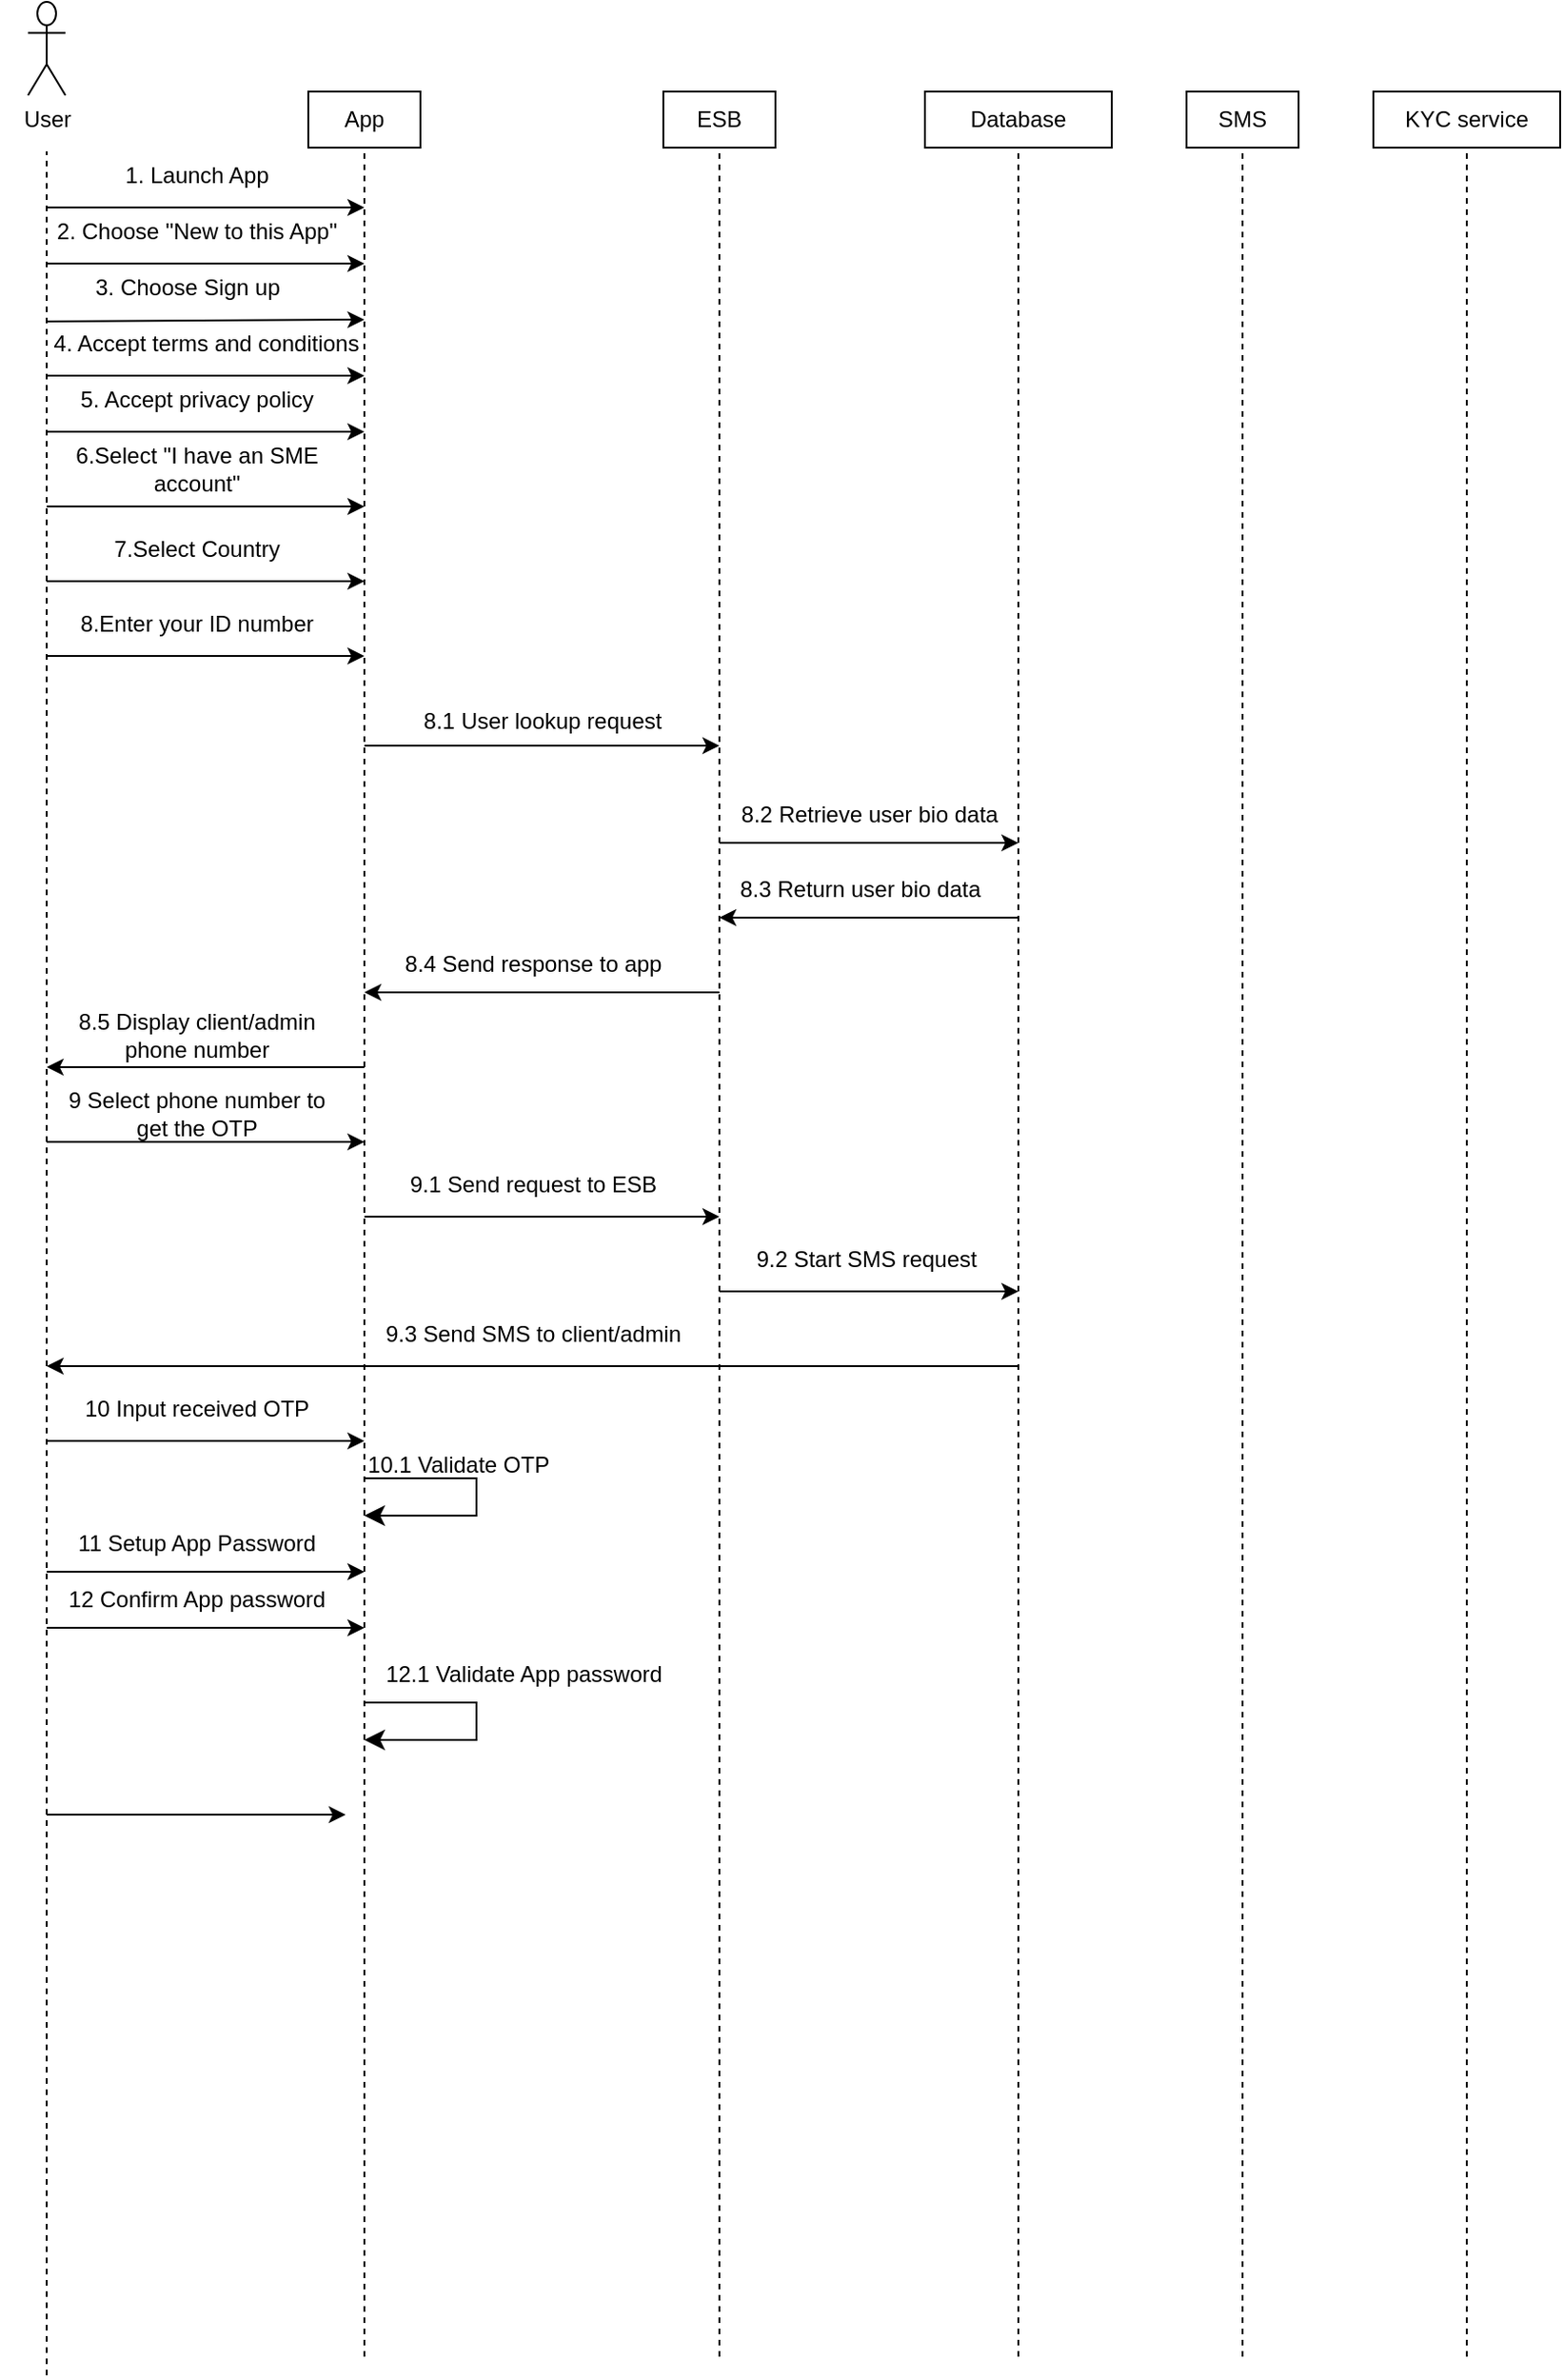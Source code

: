 <mxfile version="21.2.1" type="github">
  <diagram id="C5RBs43oDa-KdzZeNtuy" name="Page-1">
    <mxGraphModel dx="880" dy="1645" grid="1" gridSize="10" guides="1" tooltips="1" connect="1" arrows="1" fold="1" page="1" pageScale="1" pageWidth="827" pageHeight="1169" math="0" shadow="0">
      <root>
        <mxCell id="WIyWlLk6GJQsqaUBKTNV-0" />
        <mxCell id="WIyWlLk6GJQsqaUBKTNV-1" parent="WIyWlLk6GJQsqaUBKTNV-0" />
        <mxCell id="Jld1LGPgW5Q3hscS3iwY-0" value="" style="endArrow=none;dashed=1;html=1;rounded=0;" edge="1" parent="WIyWlLk6GJQsqaUBKTNV-1">
          <mxGeometry width="50" height="50" relative="1" as="geometry">
            <mxPoint x="120" y="1220" as="sourcePoint" />
            <mxPoint x="120" y="30" as="targetPoint" />
            <Array as="points" />
          </mxGeometry>
        </mxCell>
        <mxCell id="Jld1LGPgW5Q3hscS3iwY-1" value="" style="endArrow=none;dashed=1;html=1;rounded=0;" edge="1" parent="WIyWlLk6GJQsqaUBKTNV-1">
          <mxGeometry width="50" height="50" relative="1" as="geometry">
            <mxPoint x="290" y="1210" as="sourcePoint" />
            <mxPoint x="290" y="30" as="targetPoint" />
            <Array as="points" />
          </mxGeometry>
        </mxCell>
        <mxCell id="Jld1LGPgW5Q3hscS3iwY-2" value="" style="endArrow=none;dashed=1;html=1;rounded=0;" edge="1" parent="WIyWlLk6GJQsqaUBKTNV-1">
          <mxGeometry width="50" height="50" relative="1" as="geometry">
            <mxPoint x="880" y="1210" as="sourcePoint" />
            <mxPoint x="880" y="28" as="targetPoint" />
            <Array as="points" />
          </mxGeometry>
        </mxCell>
        <mxCell id="Jld1LGPgW5Q3hscS3iwY-3" value="" style="endArrow=none;dashed=1;html=1;rounded=0;" edge="1" parent="WIyWlLk6GJQsqaUBKTNV-1">
          <mxGeometry width="50" height="50" relative="1" as="geometry">
            <mxPoint x="640" y="1210" as="sourcePoint" />
            <mxPoint x="640" y="28" as="targetPoint" />
            <Array as="points" />
          </mxGeometry>
        </mxCell>
        <mxCell id="Jld1LGPgW5Q3hscS3iwY-4" value="" style="endArrow=none;dashed=1;html=1;rounded=0;" edge="1" parent="WIyWlLk6GJQsqaUBKTNV-1">
          <mxGeometry width="50" height="50" relative="1" as="geometry">
            <mxPoint x="760" y="1210" as="sourcePoint" />
            <mxPoint x="760" y="28" as="targetPoint" />
            <Array as="points">
              <mxPoint x="760" y="238" />
            </Array>
          </mxGeometry>
        </mxCell>
        <mxCell id="Jld1LGPgW5Q3hscS3iwY-5" value="" style="endArrow=none;dashed=1;html=1;rounded=0;" edge="1" parent="WIyWlLk6GJQsqaUBKTNV-1">
          <mxGeometry width="50" height="50" relative="1" as="geometry">
            <mxPoint x="480" y="1210" as="sourcePoint" />
            <mxPoint x="480" y="30" as="targetPoint" />
            <Array as="points" />
          </mxGeometry>
        </mxCell>
        <mxCell id="Jld1LGPgW5Q3hscS3iwY-6" value="" style="endArrow=classic;html=1;rounded=0;" edge="1" parent="WIyWlLk6GJQsqaUBKTNV-1">
          <mxGeometry width="50" height="50" relative="1" as="geometry">
            <mxPoint x="120" y="60" as="sourcePoint" />
            <mxPoint x="290" y="60" as="targetPoint" />
          </mxGeometry>
        </mxCell>
        <mxCell id="Jld1LGPgW5Q3hscS3iwY-7" value="" style="endArrow=classic;html=1;rounded=0;" edge="1" parent="WIyWlLk6GJQsqaUBKTNV-1">
          <mxGeometry width="50" height="50" relative="1" as="geometry">
            <mxPoint x="120" y="90" as="sourcePoint" />
            <mxPoint x="290" y="90" as="targetPoint" />
          </mxGeometry>
        </mxCell>
        <mxCell id="Jld1LGPgW5Q3hscS3iwY-8" value="" style="endArrow=classic;html=1;rounded=0;" edge="1" parent="WIyWlLk6GJQsqaUBKTNV-1">
          <mxGeometry width="50" height="50" relative="1" as="geometry">
            <mxPoint x="120" y="121" as="sourcePoint" />
            <mxPoint x="290" y="120" as="targetPoint" />
          </mxGeometry>
        </mxCell>
        <mxCell id="Jld1LGPgW5Q3hscS3iwY-9" value="" style="endArrow=classic;html=1;rounded=0;" edge="1" parent="WIyWlLk6GJQsqaUBKTNV-1">
          <mxGeometry width="50" height="50" relative="1" as="geometry">
            <mxPoint x="120" y="300" as="sourcePoint" />
            <mxPoint x="290" y="300" as="targetPoint" />
            <Array as="points">
              <mxPoint x="210" y="300" />
            </Array>
          </mxGeometry>
        </mxCell>
        <mxCell id="Jld1LGPgW5Q3hscS3iwY-10" value="" style="endArrow=classic;html=1;rounded=0;" edge="1" parent="WIyWlLk6GJQsqaUBKTNV-1">
          <mxGeometry width="50" height="50" relative="1" as="geometry">
            <mxPoint x="120" y="220" as="sourcePoint" />
            <mxPoint x="290" y="220" as="targetPoint" />
            <Array as="points">
              <mxPoint x="210" y="220" />
            </Array>
          </mxGeometry>
        </mxCell>
        <mxCell id="Jld1LGPgW5Q3hscS3iwY-11" value="" style="endArrow=classic;html=1;rounded=0;" edge="1" parent="WIyWlLk6GJQsqaUBKTNV-1">
          <mxGeometry width="50" height="50" relative="1" as="geometry">
            <mxPoint x="120" y="150" as="sourcePoint" />
            <mxPoint x="290" y="150" as="targetPoint" />
            <Array as="points">
              <mxPoint x="200" y="150" />
            </Array>
          </mxGeometry>
        </mxCell>
        <mxCell id="Jld1LGPgW5Q3hscS3iwY-12" value="" style="endArrow=classic;html=1;rounded=0;" edge="1" parent="WIyWlLk6GJQsqaUBKTNV-1">
          <mxGeometry width="50" height="50" relative="1" as="geometry">
            <mxPoint x="120" y="180" as="sourcePoint" />
            <mxPoint x="290" y="180" as="targetPoint" />
          </mxGeometry>
        </mxCell>
        <mxCell id="Jld1LGPgW5Q3hscS3iwY-13" value="" style="endArrow=classic;html=1;rounded=0;" edge="1" parent="WIyWlLk6GJQsqaUBKTNV-1">
          <mxGeometry width="50" height="50" relative="1" as="geometry">
            <mxPoint x="120" y="260" as="sourcePoint" />
            <mxPoint x="290" y="260" as="targetPoint" />
          </mxGeometry>
        </mxCell>
        <mxCell id="Jld1LGPgW5Q3hscS3iwY-16" value="3. Choose Sign up" style="text;html=1;align=center;verticalAlign=middle;resizable=0;points=[];autosize=1;strokeColor=none;fillColor=none;" vertex="1" parent="WIyWlLk6GJQsqaUBKTNV-1">
          <mxGeometry x="135" y="88" width="120" height="30" as="geometry" />
        </mxCell>
        <mxCell id="Jld1LGPgW5Q3hscS3iwY-25" value="1. Launch App" style="text;html=1;align=center;verticalAlign=middle;resizable=0;points=[];autosize=1;strokeColor=none;fillColor=none;" vertex="1" parent="WIyWlLk6GJQsqaUBKTNV-1">
          <mxGeometry x="150" y="28" width="100" height="30" as="geometry" />
        </mxCell>
        <mxCell id="Jld1LGPgW5Q3hscS3iwY-26" value="2. Choose &quot;New to this App&quot;" style="text;html=1;align=center;verticalAlign=middle;resizable=0;points=[];autosize=1;strokeColor=none;fillColor=none;" vertex="1" parent="WIyWlLk6GJQsqaUBKTNV-1">
          <mxGeometry x="115" y="58" width="170" height="30" as="geometry" />
        </mxCell>
        <mxCell id="Jld1LGPgW5Q3hscS3iwY-27" value="&amp;nbsp; &amp;nbsp;4. Accept terms and conditions" style="text;html=1;align=center;verticalAlign=middle;resizable=0;points=[];autosize=1;strokeColor=none;fillColor=none;" vertex="1" parent="WIyWlLk6GJQsqaUBKTNV-1">
          <mxGeometry x="100" y="118" width="200" height="30" as="geometry" />
        </mxCell>
        <mxCell id="Jld1LGPgW5Q3hscS3iwY-28" value="5. Accept privacy policy" style="text;html=1;align=center;verticalAlign=middle;resizable=0;points=[];autosize=1;strokeColor=none;fillColor=none;" vertex="1" parent="WIyWlLk6GJQsqaUBKTNV-1">
          <mxGeometry x="125" y="148" width="150" height="30" as="geometry" />
        </mxCell>
        <mxCell id="Jld1LGPgW5Q3hscS3iwY-31" value="&amp;nbsp; &amp;nbsp; &amp;nbsp;&lt;br&gt;6.Select &quot;I have an SME&lt;br style=&quot;border-color: var(--border-color);&quot;&gt;account&quot;" style="text;html=1;align=center;verticalAlign=middle;resizable=0;points=[];autosize=1;strokeColor=none;fillColor=none;" vertex="1" parent="WIyWlLk6GJQsqaUBKTNV-1">
          <mxGeometry x="125" y="163" width="150" height="60" as="geometry" />
        </mxCell>
        <mxCell id="Jld1LGPgW5Q3hscS3iwY-32" value="7.Select Country" style="text;html=1;align=center;verticalAlign=middle;resizable=0;points=[];autosize=1;strokeColor=none;fillColor=none;" vertex="1" parent="WIyWlLk6GJQsqaUBKTNV-1">
          <mxGeometry x="145" y="228" width="110" height="30" as="geometry" />
        </mxCell>
        <mxCell id="Jld1LGPgW5Q3hscS3iwY-33" value="8.Enter your ID number" style="text;html=1;align=center;verticalAlign=middle;resizable=0;points=[];autosize=1;strokeColor=none;fillColor=none;" vertex="1" parent="WIyWlLk6GJQsqaUBKTNV-1">
          <mxGeometry x="125" y="268" width="150" height="30" as="geometry" />
        </mxCell>
        <mxCell id="Jld1LGPgW5Q3hscS3iwY-34" value="App" style="rounded=0;whiteSpace=wrap;html=1;" vertex="1" parent="WIyWlLk6GJQsqaUBKTNV-1">
          <mxGeometry x="260" y="-2" width="60" height="30" as="geometry" />
        </mxCell>
        <mxCell id="Jld1LGPgW5Q3hscS3iwY-35" value="User" style="text;html=1;align=center;verticalAlign=middle;resizable=0;points=[];autosize=1;strokeColor=none;fillColor=none;" vertex="1" parent="WIyWlLk6GJQsqaUBKTNV-1">
          <mxGeometry x="95" y="-2" width="50" height="30" as="geometry" />
        </mxCell>
        <mxCell id="Jld1LGPgW5Q3hscS3iwY-36" value="ESB" style="rounded=0;whiteSpace=wrap;html=1;" vertex="1" parent="WIyWlLk6GJQsqaUBKTNV-1">
          <mxGeometry x="450" y="-2" width="60" height="30" as="geometry" />
        </mxCell>
        <mxCell id="Jld1LGPgW5Q3hscS3iwY-37" value="Database" style="rounded=0;whiteSpace=wrap;html=1;" vertex="1" parent="WIyWlLk6GJQsqaUBKTNV-1">
          <mxGeometry x="590" y="-2" width="100" height="30" as="geometry" />
        </mxCell>
        <mxCell id="Jld1LGPgW5Q3hscS3iwY-38" value="SMS" style="rounded=0;whiteSpace=wrap;html=1;" vertex="1" parent="WIyWlLk6GJQsqaUBKTNV-1">
          <mxGeometry x="730" y="-2" width="60" height="30" as="geometry" />
        </mxCell>
        <mxCell id="Jld1LGPgW5Q3hscS3iwY-39" value="KYC service" style="rounded=0;whiteSpace=wrap;html=1;" vertex="1" parent="WIyWlLk6GJQsqaUBKTNV-1">
          <mxGeometry x="830" y="-2" width="100" height="30" as="geometry" />
        </mxCell>
        <mxCell id="Jld1LGPgW5Q3hscS3iwY-40" value="" style="endArrow=classic;html=1;rounded=0;" edge="1" parent="WIyWlLk6GJQsqaUBKTNV-1">
          <mxGeometry width="50" height="50" relative="1" as="geometry">
            <mxPoint x="290" y="348" as="sourcePoint" />
            <mxPoint x="480" y="348" as="targetPoint" />
          </mxGeometry>
        </mxCell>
        <mxCell id="Jld1LGPgW5Q3hscS3iwY-41" value="8.1 User lookup request" style="text;html=1;align=center;verticalAlign=middle;resizable=0;points=[];autosize=1;strokeColor=none;fillColor=none;" vertex="1" parent="WIyWlLk6GJQsqaUBKTNV-1">
          <mxGeometry x="310" y="320" width="150" height="30" as="geometry" />
        </mxCell>
        <mxCell id="Jld1LGPgW5Q3hscS3iwY-43" value="8.2 Retrieve user bio data" style="text;html=1;align=center;verticalAlign=middle;resizable=0;points=[];autosize=1;strokeColor=none;fillColor=none;" vertex="1" parent="WIyWlLk6GJQsqaUBKTNV-1">
          <mxGeometry x="480" y="370" width="160" height="30" as="geometry" />
        </mxCell>
        <mxCell id="Jld1LGPgW5Q3hscS3iwY-44" value="" style="endArrow=classic;html=1;rounded=0;" edge="1" parent="WIyWlLk6GJQsqaUBKTNV-1">
          <mxGeometry width="50" height="50" relative="1" as="geometry">
            <mxPoint x="480" y="400" as="sourcePoint" />
            <mxPoint x="640" y="400" as="targetPoint" />
          </mxGeometry>
        </mxCell>
        <mxCell id="Jld1LGPgW5Q3hscS3iwY-45" value="" style="endArrow=classic;html=1;rounded=0;" edge="1" parent="WIyWlLk6GJQsqaUBKTNV-1">
          <mxGeometry width="50" height="50" relative="1" as="geometry">
            <mxPoint x="640" y="440" as="sourcePoint" />
            <mxPoint x="480" y="440" as="targetPoint" />
          </mxGeometry>
        </mxCell>
        <mxCell id="Jld1LGPgW5Q3hscS3iwY-46" value="8.3&amp;nbsp;Return user bio data" style="text;html=1;align=center;verticalAlign=middle;resizable=0;points=[];autosize=1;strokeColor=none;fillColor=none;" vertex="1" parent="WIyWlLk6GJQsqaUBKTNV-1">
          <mxGeometry x="480" y="410" width="150" height="30" as="geometry" />
        </mxCell>
        <mxCell id="Jld1LGPgW5Q3hscS3iwY-47" value="" style="endArrow=classic;html=1;rounded=0;" edge="1" parent="WIyWlLk6GJQsqaUBKTNV-1">
          <mxGeometry width="50" height="50" relative="1" as="geometry">
            <mxPoint x="480" y="480" as="sourcePoint" />
            <mxPoint x="290" y="480" as="targetPoint" />
          </mxGeometry>
        </mxCell>
        <mxCell id="Jld1LGPgW5Q3hscS3iwY-48" value="8.4 Send response to app" style="text;html=1;align=center;verticalAlign=middle;resizable=0;points=[];autosize=1;strokeColor=none;fillColor=none;" vertex="1" parent="WIyWlLk6GJQsqaUBKTNV-1">
          <mxGeometry x="300" y="450" width="160" height="30" as="geometry" />
        </mxCell>
        <mxCell id="Jld1LGPgW5Q3hscS3iwY-49" value="" style="endArrow=classic;html=1;rounded=0;" edge="1" parent="WIyWlLk6GJQsqaUBKTNV-1">
          <mxGeometry width="50" height="50" relative="1" as="geometry">
            <mxPoint x="290" y="520" as="sourcePoint" />
            <mxPoint x="120" y="520" as="targetPoint" />
          </mxGeometry>
        </mxCell>
        <mxCell id="Jld1LGPgW5Q3hscS3iwY-50" value="8.5 Display client/admin &lt;br&gt;phone number" style="text;html=1;align=center;verticalAlign=middle;resizable=0;points=[];autosize=1;strokeColor=none;fillColor=none;" vertex="1" parent="WIyWlLk6GJQsqaUBKTNV-1">
          <mxGeometry x="125" y="483" width="150" height="40" as="geometry" />
        </mxCell>
        <mxCell id="Jld1LGPgW5Q3hscS3iwY-51" value="" style="endArrow=classic;html=1;rounded=0;" edge="1" parent="WIyWlLk6GJQsqaUBKTNV-1">
          <mxGeometry width="50" height="50" relative="1" as="geometry">
            <mxPoint x="120" y="560" as="sourcePoint" />
            <mxPoint x="290" y="560" as="targetPoint" />
          </mxGeometry>
        </mxCell>
        <mxCell id="Jld1LGPgW5Q3hscS3iwY-56" value="" style="shape=umlActor;verticalLabelPosition=bottom;verticalAlign=top;html=1;outlineConnect=0;" vertex="1" parent="WIyWlLk6GJQsqaUBKTNV-1">
          <mxGeometry x="110" y="-50" width="20" height="50" as="geometry" />
        </mxCell>
        <mxCell id="Jld1LGPgW5Q3hscS3iwY-60" value="9 Select phone number to&lt;br&gt;get the OTP" style="text;html=1;align=center;verticalAlign=middle;resizable=0;points=[];autosize=1;strokeColor=none;fillColor=none;" vertex="1" parent="WIyWlLk6GJQsqaUBKTNV-1">
          <mxGeometry x="120" y="525" width="160" height="40" as="geometry" />
        </mxCell>
        <mxCell id="Jld1LGPgW5Q3hscS3iwY-61" value="" style="endArrow=classic;html=1;rounded=0;" edge="1" parent="WIyWlLk6GJQsqaUBKTNV-1">
          <mxGeometry width="50" height="50" relative="1" as="geometry">
            <mxPoint x="290" y="600" as="sourcePoint" />
            <mxPoint x="480" y="600" as="targetPoint" />
          </mxGeometry>
        </mxCell>
        <mxCell id="Jld1LGPgW5Q3hscS3iwY-63" value="9.1 Send request to ESB" style="text;html=1;align=center;verticalAlign=middle;resizable=0;points=[];autosize=1;strokeColor=none;fillColor=none;" vertex="1" parent="WIyWlLk6GJQsqaUBKTNV-1">
          <mxGeometry x="300" y="568" width="160" height="30" as="geometry" />
        </mxCell>
        <mxCell id="Jld1LGPgW5Q3hscS3iwY-64" value="" style="edgeStyle=none;orthogonalLoop=1;jettySize=auto;html=1;rounded=0;" edge="1" parent="WIyWlLk6GJQsqaUBKTNV-1">
          <mxGeometry width="100" relative="1" as="geometry">
            <mxPoint x="480" y="640" as="sourcePoint" />
            <mxPoint x="640" y="640" as="targetPoint" />
            <Array as="points" />
          </mxGeometry>
        </mxCell>
        <mxCell id="Jld1LGPgW5Q3hscS3iwY-65" value="9.2 Start SMS request&amp;nbsp;" style="text;html=1;align=center;verticalAlign=middle;resizable=0;points=[];autosize=1;strokeColor=none;fillColor=none;" vertex="1" parent="WIyWlLk6GJQsqaUBKTNV-1">
          <mxGeometry x="490" y="608" width="140" height="30" as="geometry" />
        </mxCell>
        <mxCell id="Jld1LGPgW5Q3hscS3iwY-67" value="" style="edgeStyle=none;orthogonalLoop=1;jettySize=auto;html=1;rounded=0;" edge="1" parent="WIyWlLk6GJQsqaUBKTNV-1">
          <mxGeometry width="100" relative="1" as="geometry">
            <mxPoint x="640" y="680" as="sourcePoint" />
            <mxPoint x="120" y="680" as="targetPoint" />
            <Array as="points" />
          </mxGeometry>
        </mxCell>
        <mxCell id="Jld1LGPgW5Q3hscS3iwY-68" value="9.3 Send SMS to client/admin" style="text;html=1;align=center;verticalAlign=middle;resizable=0;points=[];autosize=1;strokeColor=none;fillColor=none;" vertex="1" parent="WIyWlLk6GJQsqaUBKTNV-1">
          <mxGeometry x="290" y="648" width="180" height="30" as="geometry" />
        </mxCell>
        <mxCell id="Jld1LGPgW5Q3hscS3iwY-69" value="" style="edgeStyle=none;orthogonalLoop=1;jettySize=auto;html=1;rounded=0;" edge="1" parent="WIyWlLk6GJQsqaUBKTNV-1">
          <mxGeometry width="100" relative="1" as="geometry">
            <mxPoint x="120" y="720" as="sourcePoint" />
            <mxPoint x="290" y="720" as="targetPoint" />
            <Array as="points" />
          </mxGeometry>
        </mxCell>
        <mxCell id="Jld1LGPgW5Q3hscS3iwY-70" value="10 Input received OTP" style="text;html=1;align=center;verticalAlign=middle;resizable=0;points=[];autosize=1;strokeColor=none;fillColor=none;" vertex="1" parent="WIyWlLk6GJQsqaUBKTNV-1">
          <mxGeometry x="130" y="688" width="140" height="30" as="geometry" />
        </mxCell>
        <mxCell id="Jld1LGPgW5Q3hscS3iwY-74" value="" style="edgeStyle=elbowEdgeStyle;elbow=horizontal;endArrow=classic;html=1;curved=0;rounded=0;endSize=8;startSize=8;" edge="1" parent="WIyWlLk6GJQsqaUBKTNV-1">
          <mxGeometry width="50" height="50" relative="1" as="geometry">
            <mxPoint x="290" y="740" as="sourcePoint" />
            <mxPoint x="290" y="760" as="targetPoint" />
            <Array as="points">
              <mxPoint x="350" y="760" />
            </Array>
          </mxGeometry>
        </mxCell>
        <mxCell id="Jld1LGPgW5Q3hscS3iwY-75" value="10.1 Validate OTP" style="text;html=1;align=center;verticalAlign=middle;resizable=0;points=[];autosize=1;strokeColor=none;fillColor=none;" vertex="1" parent="WIyWlLk6GJQsqaUBKTNV-1">
          <mxGeometry x="280" y="718" width="120" height="30" as="geometry" />
        </mxCell>
        <mxCell id="Jld1LGPgW5Q3hscS3iwY-76" value="" style="edgeStyle=none;orthogonalLoop=1;jettySize=auto;html=1;rounded=0;" edge="1" parent="WIyWlLk6GJQsqaUBKTNV-1">
          <mxGeometry width="100" relative="1" as="geometry">
            <mxPoint x="120" y="790" as="sourcePoint" />
            <mxPoint x="290" y="790" as="targetPoint" />
            <Array as="points" />
          </mxGeometry>
        </mxCell>
        <mxCell id="Jld1LGPgW5Q3hscS3iwY-77" value="11 Setup App Password" style="text;html=1;align=center;verticalAlign=middle;resizable=0;points=[];autosize=1;strokeColor=none;fillColor=none;" vertex="1" parent="WIyWlLk6GJQsqaUBKTNV-1">
          <mxGeometry x="125" y="760" width="150" height="30" as="geometry" />
        </mxCell>
        <mxCell id="Jld1LGPgW5Q3hscS3iwY-78" value="" style="edgeStyle=none;orthogonalLoop=1;jettySize=auto;html=1;rounded=0;" edge="1" parent="WIyWlLk6GJQsqaUBKTNV-1">
          <mxGeometry width="100" relative="1" as="geometry">
            <mxPoint x="120" y="820" as="sourcePoint" />
            <mxPoint x="290" y="820" as="targetPoint" />
            <Array as="points" />
          </mxGeometry>
        </mxCell>
        <mxCell id="Jld1LGPgW5Q3hscS3iwY-79" value="12 Confirm App password" style="text;html=1;align=center;verticalAlign=middle;resizable=0;points=[];autosize=1;strokeColor=none;fillColor=none;" vertex="1" parent="WIyWlLk6GJQsqaUBKTNV-1">
          <mxGeometry x="120" y="790" width="160" height="30" as="geometry" />
        </mxCell>
        <mxCell id="Jld1LGPgW5Q3hscS3iwY-80" value="" style="edgeStyle=elbowEdgeStyle;elbow=horizontal;endArrow=classic;html=1;curved=0;rounded=0;endSize=8;startSize=8;" edge="1" parent="WIyWlLk6GJQsqaUBKTNV-1">
          <mxGeometry width="50" height="50" relative="1" as="geometry">
            <mxPoint x="290" y="860" as="sourcePoint" />
            <mxPoint x="290" y="880" as="targetPoint" />
            <Array as="points">
              <mxPoint x="350" y="880" />
            </Array>
          </mxGeometry>
        </mxCell>
        <mxCell id="Jld1LGPgW5Q3hscS3iwY-82" value="12.1 Validate App password" style="text;html=1;align=center;verticalAlign=middle;resizable=0;points=[];autosize=1;strokeColor=none;fillColor=none;" vertex="1" parent="WIyWlLk6GJQsqaUBKTNV-1">
          <mxGeometry x="290" y="830" width="170" height="30" as="geometry" />
        </mxCell>
        <mxCell id="Jld1LGPgW5Q3hscS3iwY-84" value="" style="edgeStyle=none;orthogonalLoop=1;jettySize=auto;html=1;rounded=0;" edge="1" parent="WIyWlLk6GJQsqaUBKTNV-1">
          <mxGeometry width="100" relative="1" as="geometry">
            <mxPoint x="120" y="920" as="sourcePoint" />
            <mxPoint x="280" y="920" as="targetPoint" />
            <Array as="points" />
          </mxGeometry>
        </mxCell>
      </root>
    </mxGraphModel>
  </diagram>
</mxfile>
